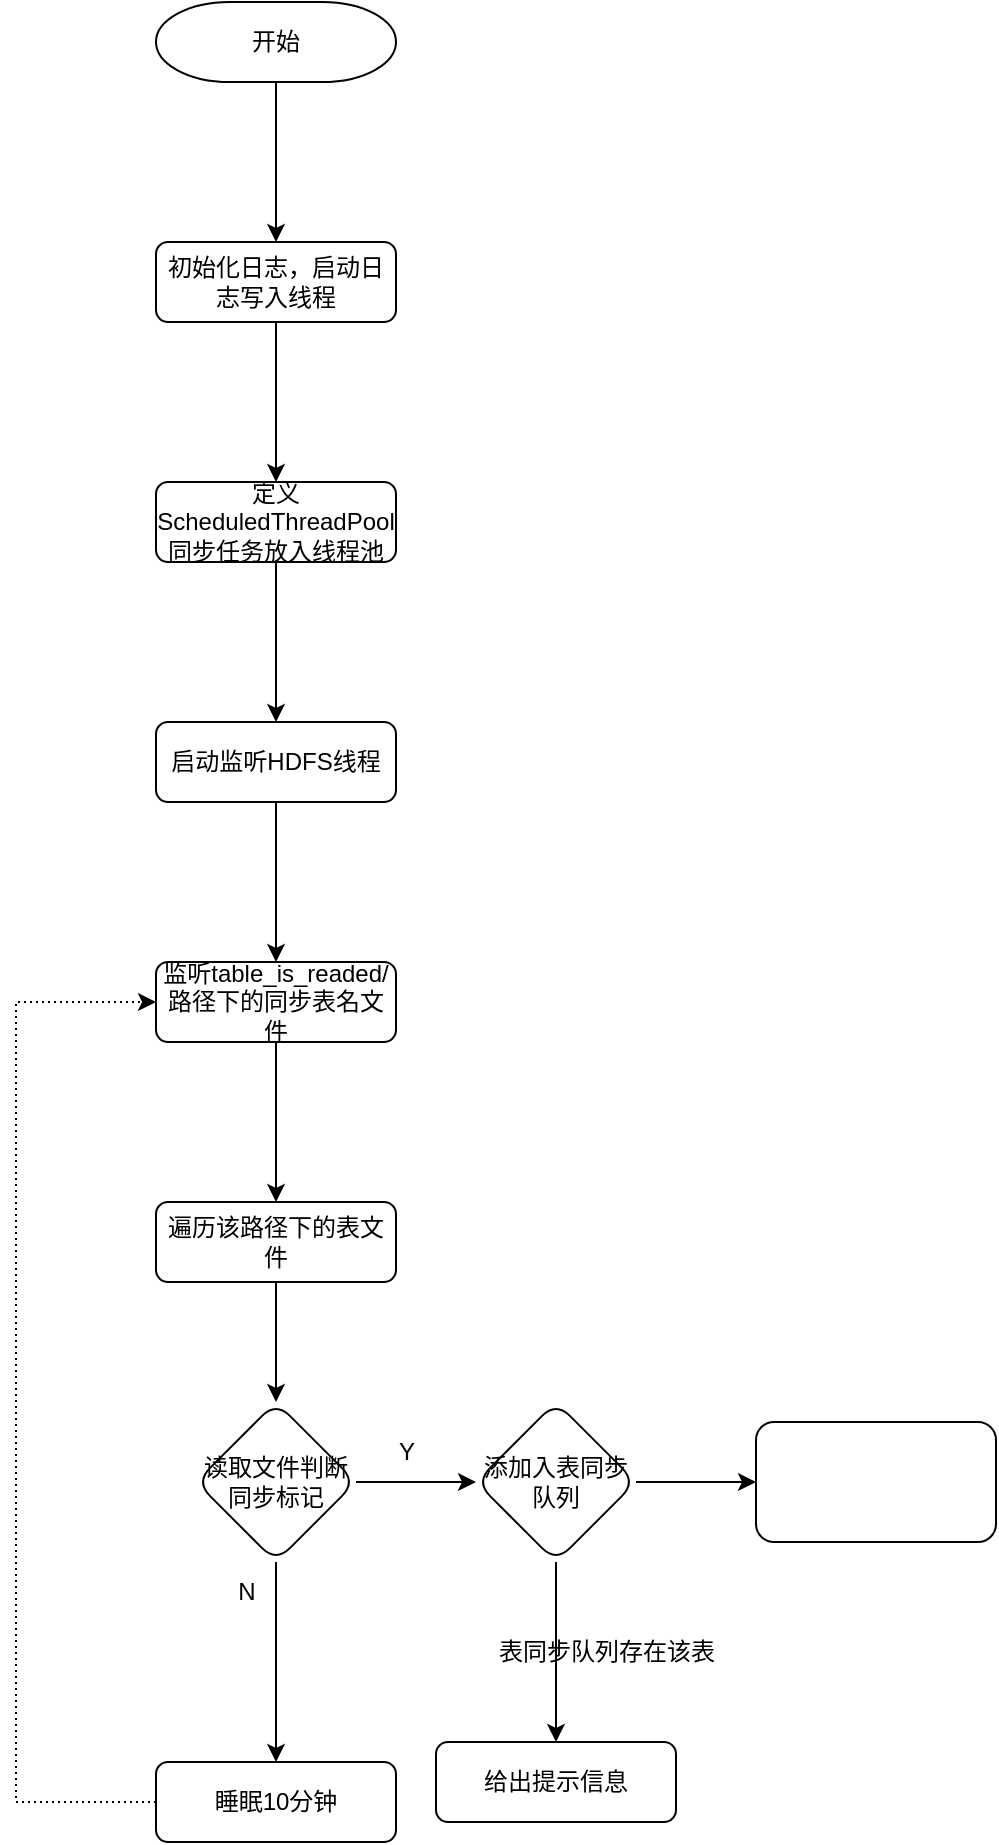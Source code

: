 <mxfile version="24.4.6" type="github">
  <diagram id="C5RBs43oDa-KdzZeNtuy" name="Page-1">
    <mxGraphModel dx="830" dy="1654" grid="1" gridSize="10" guides="1" tooltips="1" connect="1" arrows="1" fold="1" page="1" pageScale="1" pageWidth="827" pageHeight="1169" math="0" shadow="0">
      <root>
        <mxCell id="WIyWlLk6GJQsqaUBKTNV-0" />
        <mxCell id="WIyWlLk6GJQsqaUBKTNV-1" parent="WIyWlLk6GJQsqaUBKTNV-0" />
        <mxCell id="7QUO8kgN8gRevv4-HPs5-3" value="" style="edgeStyle=orthogonalEdgeStyle;rounded=0;orthogonalLoop=1;jettySize=auto;html=1;" edge="1" parent="WIyWlLk6GJQsqaUBKTNV-1" source="WIyWlLk6GJQsqaUBKTNV-3" target="7QUO8kgN8gRevv4-HPs5-2">
          <mxGeometry relative="1" as="geometry" />
        </mxCell>
        <mxCell id="WIyWlLk6GJQsqaUBKTNV-3" value="初始化日志，启动日志写入线程" style="rounded=1;whiteSpace=wrap;html=1;fontSize=12;glass=0;strokeWidth=1;shadow=0;" parent="WIyWlLk6GJQsqaUBKTNV-1" vertex="1">
          <mxGeometry x="160" y="80" width="120" height="40" as="geometry" />
        </mxCell>
        <mxCell id="7QUO8kgN8gRevv4-HPs5-1" value="" style="edgeStyle=orthogonalEdgeStyle;rounded=0;orthogonalLoop=1;jettySize=auto;html=1;" edge="1" parent="WIyWlLk6GJQsqaUBKTNV-1" source="7QUO8kgN8gRevv4-HPs5-0" target="WIyWlLk6GJQsqaUBKTNV-3">
          <mxGeometry relative="1" as="geometry" />
        </mxCell>
        <mxCell id="7QUO8kgN8gRevv4-HPs5-0" value="开始" style="strokeWidth=1;html=1;shape=mxgraph.flowchart.terminator;whiteSpace=wrap;" vertex="1" parent="WIyWlLk6GJQsqaUBKTNV-1">
          <mxGeometry x="160" y="-40" width="120" height="40" as="geometry" />
        </mxCell>
        <mxCell id="7QUO8kgN8gRevv4-HPs5-5" value="" style="edgeStyle=orthogonalEdgeStyle;rounded=0;orthogonalLoop=1;jettySize=auto;html=1;" edge="1" parent="WIyWlLk6GJQsqaUBKTNV-1" source="7QUO8kgN8gRevv4-HPs5-2" target="7QUO8kgN8gRevv4-HPs5-4">
          <mxGeometry relative="1" as="geometry" />
        </mxCell>
        <mxCell id="7QUO8kgN8gRevv4-HPs5-2" value="定义ScheduledThreadPool同步任务放入线程池" style="rounded=1;whiteSpace=wrap;html=1;fontSize=12;glass=0;strokeWidth=1;shadow=0;" vertex="1" parent="WIyWlLk6GJQsqaUBKTNV-1">
          <mxGeometry x="160" y="200" width="120" height="40" as="geometry" />
        </mxCell>
        <mxCell id="7QUO8kgN8gRevv4-HPs5-11" value="" style="edgeStyle=orthogonalEdgeStyle;rounded=0;orthogonalLoop=1;jettySize=auto;html=1;" edge="1" parent="WIyWlLk6GJQsqaUBKTNV-1" source="7QUO8kgN8gRevv4-HPs5-4" target="7QUO8kgN8gRevv4-HPs5-10">
          <mxGeometry relative="1" as="geometry" />
        </mxCell>
        <mxCell id="7QUO8kgN8gRevv4-HPs5-4" value="启动监听HDFS线程" style="rounded=1;whiteSpace=wrap;html=1;fontSize=12;glass=0;strokeWidth=1;shadow=0;" vertex="1" parent="WIyWlLk6GJQsqaUBKTNV-1">
          <mxGeometry x="160" y="320" width="120" height="40" as="geometry" />
        </mxCell>
        <mxCell id="7QUO8kgN8gRevv4-HPs5-13" value="" style="edgeStyle=orthogonalEdgeStyle;rounded=0;orthogonalLoop=1;jettySize=auto;html=1;" edge="1" parent="WIyWlLk6GJQsqaUBKTNV-1" source="7QUO8kgN8gRevv4-HPs5-10" target="7QUO8kgN8gRevv4-HPs5-12">
          <mxGeometry relative="1" as="geometry" />
        </mxCell>
        <mxCell id="7QUO8kgN8gRevv4-HPs5-10" value="监听table_is_readed/路径下的同步表名文件" style="rounded=1;whiteSpace=wrap;html=1;fontSize=12;glass=0;strokeWidth=1;shadow=0;" vertex="1" parent="WIyWlLk6GJQsqaUBKTNV-1">
          <mxGeometry x="160" y="440" width="120" height="40" as="geometry" />
        </mxCell>
        <mxCell id="7QUO8kgN8gRevv4-HPs5-15" value="" style="edgeStyle=orthogonalEdgeStyle;rounded=0;orthogonalLoop=1;jettySize=auto;html=1;" edge="1" parent="WIyWlLk6GJQsqaUBKTNV-1" source="7QUO8kgN8gRevv4-HPs5-12" target="7QUO8kgN8gRevv4-HPs5-14">
          <mxGeometry relative="1" as="geometry" />
        </mxCell>
        <mxCell id="7QUO8kgN8gRevv4-HPs5-12" value="遍历该路径下的表文件" style="rounded=1;whiteSpace=wrap;html=1;fontSize=12;glass=0;strokeWidth=1;shadow=0;" vertex="1" parent="WIyWlLk6GJQsqaUBKTNV-1">
          <mxGeometry x="160" y="560" width="120" height="40" as="geometry" />
        </mxCell>
        <mxCell id="7QUO8kgN8gRevv4-HPs5-19" value="" style="edgeStyle=orthogonalEdgeStyle;rounded=0;orthogonalLoop=1;jettySize=auto;html=1;" edge="1" parent="WIyWlLk6GJQsqaUBKTNV-1" source="7QUO8kgN8gRevv4-HPs5-14">
          <mxGeometry relative="1" as="geometry">
            <mxPoint x="320" y="700" as="targetPoint" />
          </mxGeometry>
        </mxCell>
        <mxCell id="7QUO8kgN8gRevv4-HPs5-23" value="" style="edgeStyle=orthogonalEdgeStyle;rounded=0;orthogonalLoop=1;jettySize=auto;html=1;" edge="1" parent="WIyWlLk6GJQsqaUBKTNV-1" source="7QUO8kgN8gRevv4-HPs5-14" target="7QUO8kgN8gRevv4-HPs5-20">
          <mxGeometry relative="1" as="geometry" />
        </mxCell>
        <mxCell id="7QUO8kgN8gRevv4-HPs5-14" value="读取文件判断同步标记" style="rhombus;whiteSpace=wrap;html=1;rounded=1;glass=0;strokeWidth=1;shadow=0;" vertex="1" parent="WIyWlLk6GJQsqaUBKTNV-1">
          <mxGeometry x="180" y="660" width="80" height="80" as="geometry" />
        </mxCell>
        <mxCell id="7QUO8kgN8gRevv4-HPs5-24" style="edgeStyle=orthogonalEdgeStyle;rounded=0;orthogonalLoop=1;jettySize=auto;html=1;entryX=0;entryY=0.5;entryDx=0;entryDy=0;dashed=1;dashPattern=1 2;" edge="1" parent="WIyWlLk6GJQsqaUBKTNV-1" source="7QUO8kgN8gRevv4-HPs5-20" target="7QUO8kgN8gRevv4-HPs5-10">
          <mxGeometry relative="1" as="geometry">
            <Array as="points">
              <mxPoint x="90" y="860" />
              <mxPoint x="90" y="460" />
            </Array>
          </mxGeometry>
        </mxCell>
        <mxCell id="7QUO8kgN8gRevv4-HPs5-20" value="睡眠10分钟" style="rounded=1;whiteSpace=wrap;html=1;fontSize=12;glass=0;strokeWidth=1;shadow=0;" vertex="1" parent="WIyWlLk6GJQsqaUBKTNV-1">
          <mxGeometry x="160" y="840" width="120" height="40" as="geometry" />
        </mxCell>
        <mxCell id="7QUO8kgN8gRevv4-HPs5-21" value="N" style="text;html=1;align=center;verticalAlign=middle;resizable=0;points=[];autosize=1;strokeColor=none;fillColor=none;" vertex="1" parent="WIyWlLk6GJQsqaUBKTNV-1">
          <mxGeometry x="190" y="740" width="30" height="30" as="geometry" />
        </mxCell>
        <mxCell id="7QUO8kgN8gRevv4-HPs5-25" value="Y" style="text;html=1;align=center;verticalAlign=middle;resizable=0;points=[];autosize=1;strokeColor=none;fillColor=none;" vertex="1" parent="WIyWlLk6GJQsqaUBKTNV-1">
          <mxGeometry x="270" y="670" width="30" height="30" as="geometry" />
        </mxCell>
        <mxCell id="7QUO8kgN8gRevv4-HPs5-30" value="" style="edgeStyle=orthogonalEdgeStyle;rounded=0;orthogonalLoop=1;jettySize=auto;html=1;" edge="1" parent="WIyWlLk6GJQsqaUBKTNV-1" source="7QUO8kgN8gRevv4-HPs5-27" target="7QUO8kgN8gRevv4-HPs5-29">
          <mxGeometry relative="1" as="geometry" />
        </mxCell>
        <mxCell id="7QUO8kgN8gRevv4-HPs5-32" value="" style="edgeStyle=orthogonalEdgeStyle;rounded=0;orthogonalLoop=1;jettySize=auto;html=1;" edge="1" parent="WIyWlLk6GJQsqaUBKTNV-1" source="7QUO8kgN8gRevv4-HPs5-27">
          <mxGeometry relative="1" as="geometry">
            <mxPoint x="360" y="830" as="targetPoint" />
          </mxGeometry>
        </mxCell>
        <mxCell id="7QUO8kgN8gRevv4-HPs5-27" value="添加入表同步队列" style="rhombus;whiteSpace=wrap;html=1;rounded=1;glass=0;strokeWidth=1;shadow=0;" vertex="1" parent="WIyWlLk6GJQsqaUBKTNV-1">
          <mxGeometry x="320" y="660" width="80" height="80" as="geometry" />
        </mxCell>
        <mxCell id="7QUO8kgN8gRevv4-HPs5-29" value="" style="whiteSpace=wrap;html=1;rounded=1;glass=0;strokeWidth=1;shadow=0;" vertex="1" parent="WIyWlLk6GJQsqaUBKTNV-1">
          <mxGeometry x="460" y="670" width="120" height="60" as="geometry" />
        </mxCell>
        <mxCell id="7QUO8kgN8gRevv4-HPs5-33" value="表同步队列存在该表" style="text;html=1;align=center;verticalAlign=middle;resizable=0;points=[];autosize=1;strokeColor=none;fillColor=none;" vertex="1" parent="WIyWlLk6GJQsqaUBKTNV-1">
          <mxGeometry x="320" y="770" width="130" height="30" as="geometry" />
        </mxCell>
        <mxCell id="7QUO8kgN8gRevv4-HPs5-34" value="给出提示信息" style="rounded=1;whiteSpace=wrap;html=1;fontSize=12;glass=0;strokeWidth=1;shadow=0;" vertex="1" parent="WIyWlLk6GJQsqaUBKTNV-1">
          <mxGeometry x="300" y="830" width="120" height="40" as="geometry" />
        </mxCell>
      </root>
    </mxGraphModel>
  </diagram>
</mxfile>
